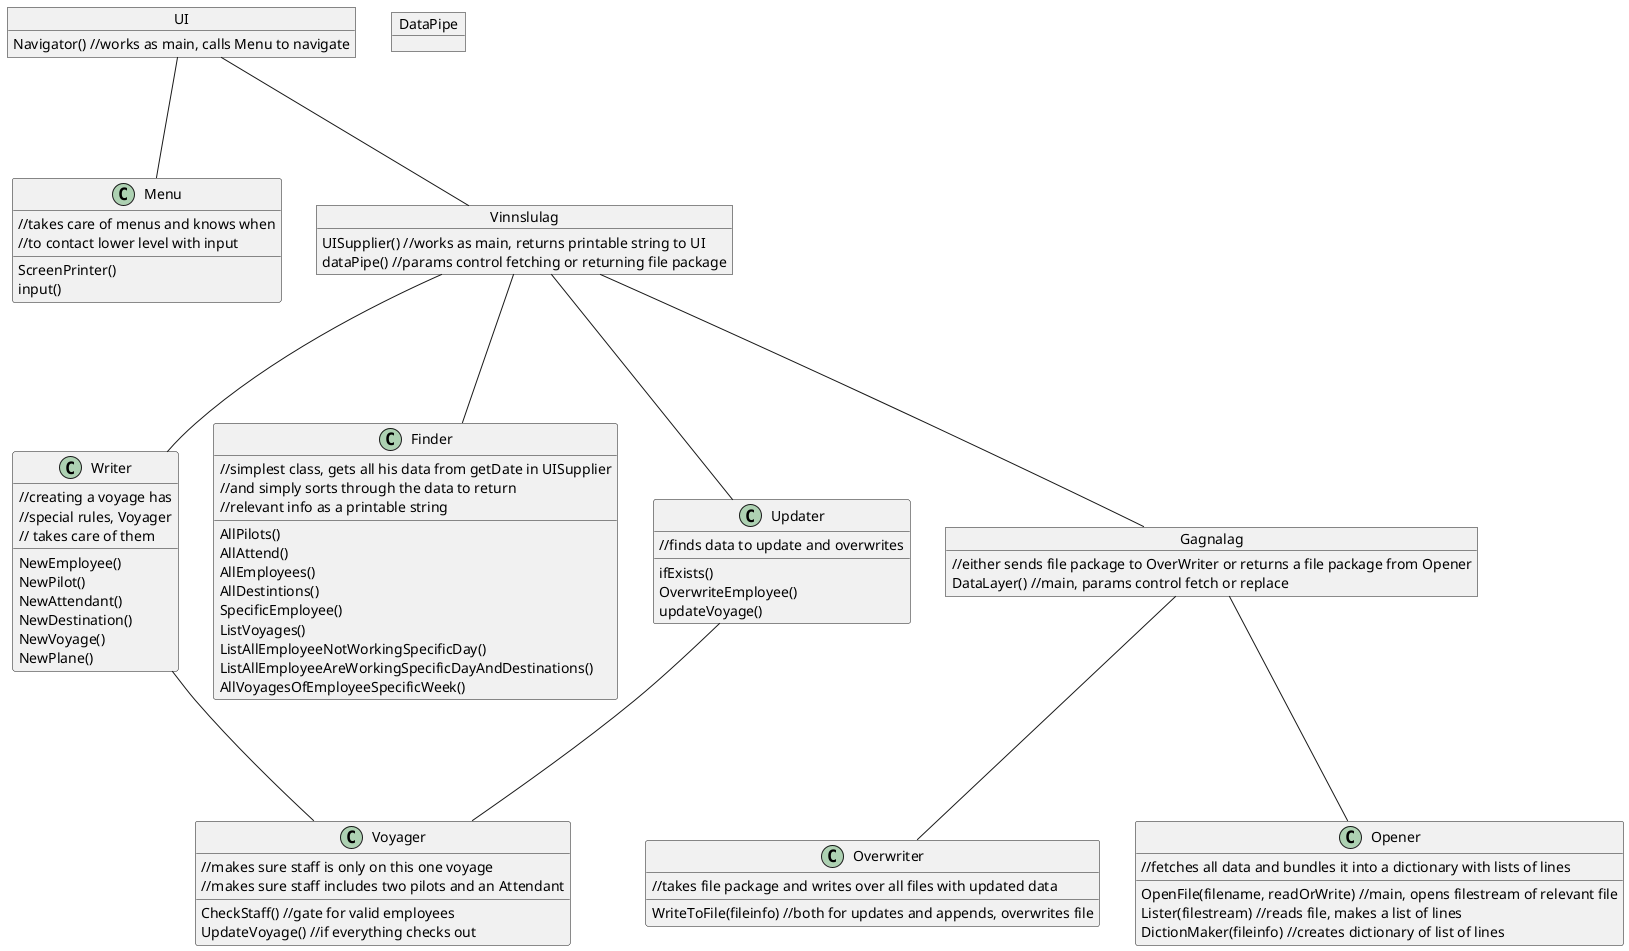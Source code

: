 # PlantUML Editor

@startuml Klasarit
object UI {
    Navigator() //works as main, calls Menu to navigate
}

class Menu {
    //takes care of menus and knows when
    //to contact lower level with input
    ScreenPrinter()
    input()
}

object Vinnslulag {
    UISupplier() //works as main, returns printable string to UI
    dataPipe() //params control fetching or returning file package
}

class Writer {
    //creating a voyage has 
    //special rules, Voyager
    // takes care of them
    NewEmployee()
    NewPilot()
    NewAttendant()
    NewDestination()
    NewVoyage()
    NewPlane()
}

class Voyager {
    //makes sure staff is only on this one voyage
    //makes sure staff includes two pilots and an Attendant

    CheckStaff() //gate for valid employees
    UpdateVoyage() //if everything checks out
}

class Finder {
    //simplest class, gets all his data from getDate in UISupplier
    //and simply sorts through the data to return
    //relevant info as a printable string
    AllPilots()
    AllAttend()
    AllEmployees()
    AllDestintions()
    SpecificEmployee()
    ListVoyages()
    ListAllEmployeeNotWorkingSpecificDay()
    ListAllEmployeeAreWorkingSpecificDayAndDestinations()
    AllVoyagesOfEmployeeSpecificWeek()
}

class Updater {
    //finds data to update and overwrites
    ifExists()
    OverwriteEmployee()
    updateVoyage()
}

object Gagnalag {
    //either sends file package to OverWriter or returns a file package from Opener
    DataLayer() //main, params control fetch or replace
}

class Overwriter {
    //takes file package and writes over all files with updated data
    WriteToFile(fileinfo) //both for updates and appends, overwrites file
}

class Opener {
    //fetches all data and bundles it into a dictionary with lists of lines
    OpenFile(filename, readOrWrite) //main, opens filestream of relevant file
    Lister(filestream) //reads file, makes a list of lines
    DictionMaker(fileinfo) //creates dictionary of list of lines
}

object DataPipe {
    
}
UI --- Vinnslulag
UI --- Menu
Vinnslulag --- Finder
Vinnslulag --- Gagnalag
Vinnslulag --- Writer
Vinnslulag --- Updater
Updater --- Voyager
Writer  --- Voyager
Gagnalag --- Opener
Gagnalag --- Overwriter
@enduml